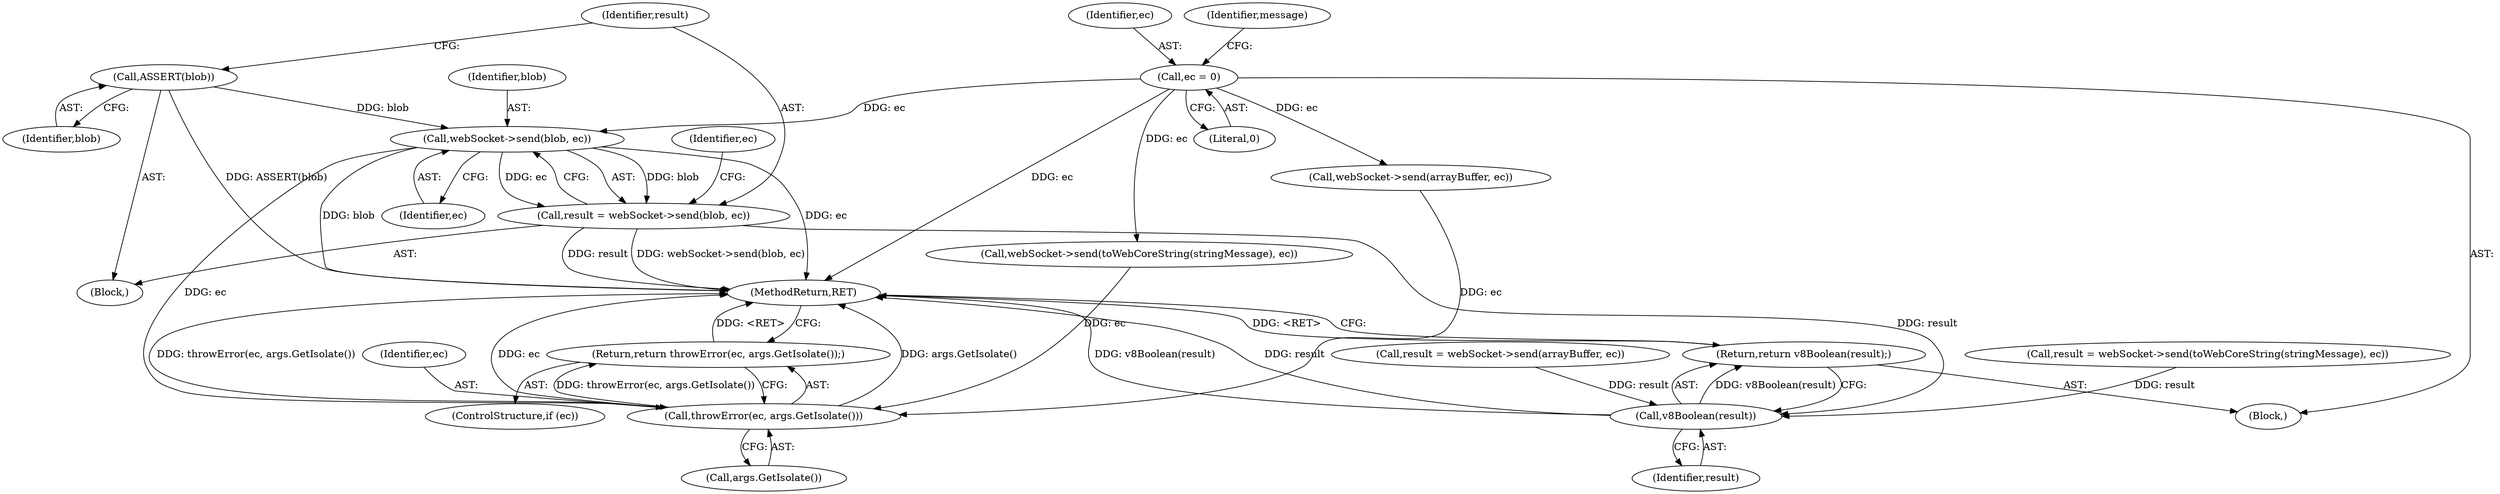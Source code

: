 digraph "0_Chrome_e9372a1bfd3588a80fcf49aa07321f0971dd6091_68@API" {
"1000149" [label="(Call,webSocket->send(blob, ec))"];
"1000145" [label="(Call,ASSERT(blob))"];
"1000125" [label="(Call,ec = 0)"];
"1000147" [label="(Call,result = webSocket->send(blob, ec))"];
"1000181" [label="(Call,v8Boolean(result))"];
"1000180" [label="(Return,return v8Boolean(result);)"];
"1000177" [label="(Call,throwError(ec, args.GetIsolate()))"];
"1000176" [label="(Return,return throwError(ec, args.GetIsolate());)"];
"1000180" [label="(Return,return v8Boolean(result);)"];
"1000137" [label="(Call,webSocket->send(arrayBuffer, ec))"];
"1000148" [label="(Identifier,result)"];
"1000179" [label="(Call,args.GetIsolate())"];
"1000151" [label="(Identifier,ec)"];
"1000146" [label="(Identifier,blob)"];
"1000125" [label="(Call,ec = 0)"];
"1000145" [label="(Call,ASSERT(blob))"];
"1000174" [label="(ControlStructure,if (ec))"];
"1000178" [label="(Identifier,ec)"];
"1000127" [label="(Literal,0)"];
"1000177" [label="(Call,throwError(ec, args.GetIsolate()))"];
"1000144" [label="(Block,)"];
"1000181" [label="(Call,v8Boolean(result))"];
"1000131" [label="(Identifier,message)"];
"1000147" [label="(Call,result = webSocket->send(blob, ec))"];
"1000175" [label="(Identifier,ec)"];
"1000170" [label="(Call,webSocket->send(toWebCoreString(stringMessage), ec))"];
"1000176" [label="(Return,return throwError(ec, args.GetIsolate());)"];
"1000150" [label="(Identifier,blob)"];
"1000182" [label="(Identifier,result)"];
"1000135" [label="(Call,result = webSocket->send(arrayBuffer, ec))"];
"1000168" [label="(Call,result = webSocket->send(toWebCoreString(stringMessage), ec))"];
"1000183" [label="(MethodReturn,RET)"];
"1000149" [label="(Call,webSocket->send(blob, ec))"];
"1000126" [label="(Identifier,ec)"];
"1000102" [label="(Block,)"];
"1000149" -> "1000147"  [label="AST: "];
"1000149" -> "1000151"  [label="CFG: "];
"1000150" -> "1000149"  [label="AST: "];
"1000151" -> "1000149"  [label="AST: "];
"1000147" -> "1000149"  [label="CFG: "];
"1000149" -> "1000183"  [label="DDG: ec"];
"1000149" -> "1000183"  [label="DDG: blob"];
"1000149" -> "1000147"  [label="DDG: blob"];
"1000149" -> "1000147"  [label="DDG: ec"];
"1000145" -> "1000149"  [label="DDG: blob"];
"1000125" -> "1000149"  [label="DDG: ec"];
"1000149" -> "1000177"  [label="DDG: ec"];
"1000145" -> "1000144"  [label="AST: "];
"1000145" -> "1000146"  [label="CFG: "];
"1000146" -> "1000145"  [label="AST: "];
"1000148" -> "1000145"  [label="CFG: "];
"1000145" -> "1000183"  [label="DDG: ASSERT(blob)"];
"1000125" -> "1000102"  [label="AST: "];
"1000125" -> "1000127"  [label="CFG: "];
"1000126" -> "1000125"  [label="AST: "];
"1000127" -> "1000125"  [label="AST: "];
"1000131" -> "1000125"  [label="CFG: "];
"1000125" -> "1000183"  [label="DDG: ec"];
"1000125" -> "1000137"  [label="DDG: ec"];
"1000125" -> "1000170"  [label="DDG: ec"];
"1000147" -> "1000144"  [label="AST: "];
"1000148" -> "1000147"  [label="AST: "];
"1000175" -> "1000147"  [label="CFG: "];
"1000147" -> "1000183"  [label="DDG: webSocket->send(blob, ec)"];
"1000147" -> "1000183"  [label="DDG: result"];
"1000147" -> "1000181"  [label="DDG: result"];
"1000181" -> "1000180"  [label="AST: "];
"1000181" -> "1000182"  [label="CFG: "];
"1000182" -> "1000181"  [label="AST: "];
"1000180" -> "1000181"  [label="CFG: "];
"1000181" -> "1000183"  [label="DDG: v8Boolean(result)"];
"1000181" -> "1000183"  [label="DDG: result"];
"1000181" -> "1000180"  [label="DDG: v8Boolean(result)"];
"1000168" -> "1000181"  [label="DDG: result"];
"1000135" -> "1000181"  [label="DDG: result"];
"1000180" -> "1000102"  [label="AST: "];
"1000183" -> "1000180"  [label="CFG: "];
"1000180" -> "1000183"  [label="DDG: <RET>"];
"1000177" -> "1000176"  [label="AST: "];
"1000177" -> "1000179"  [label="CFG: "];
"1000178" -> "1000177"  [label="AST: "];
"1000179" -> "1000177"  [label="AST: "];
"1000176" -> "1000177"  [label="CFG: "];
"1000177" -> "1000183"  [label="DDG: args.GetIsolate()"];
"1000177" -> "1000183"  [label="DDG: ec"];
"1000177" -> "1000183"  [label="DDG: throwError(ec, args.GetIsolate())"];
"1000177" -> "1000176"  [label="DDG: throwError(ec, args.GetIsolate())"];
"1000137" -> "1000177"  [label="DDG: ec"];
"1000170" -> "1000177"  [label="DDG: ec"];
"1000176" -> "1000174"  [label="AST: "];
"1000183" -> "1000176"  [label="CFG: "];
"1000176" -> "1000183"  [label="DDG: <RET>"];
}
